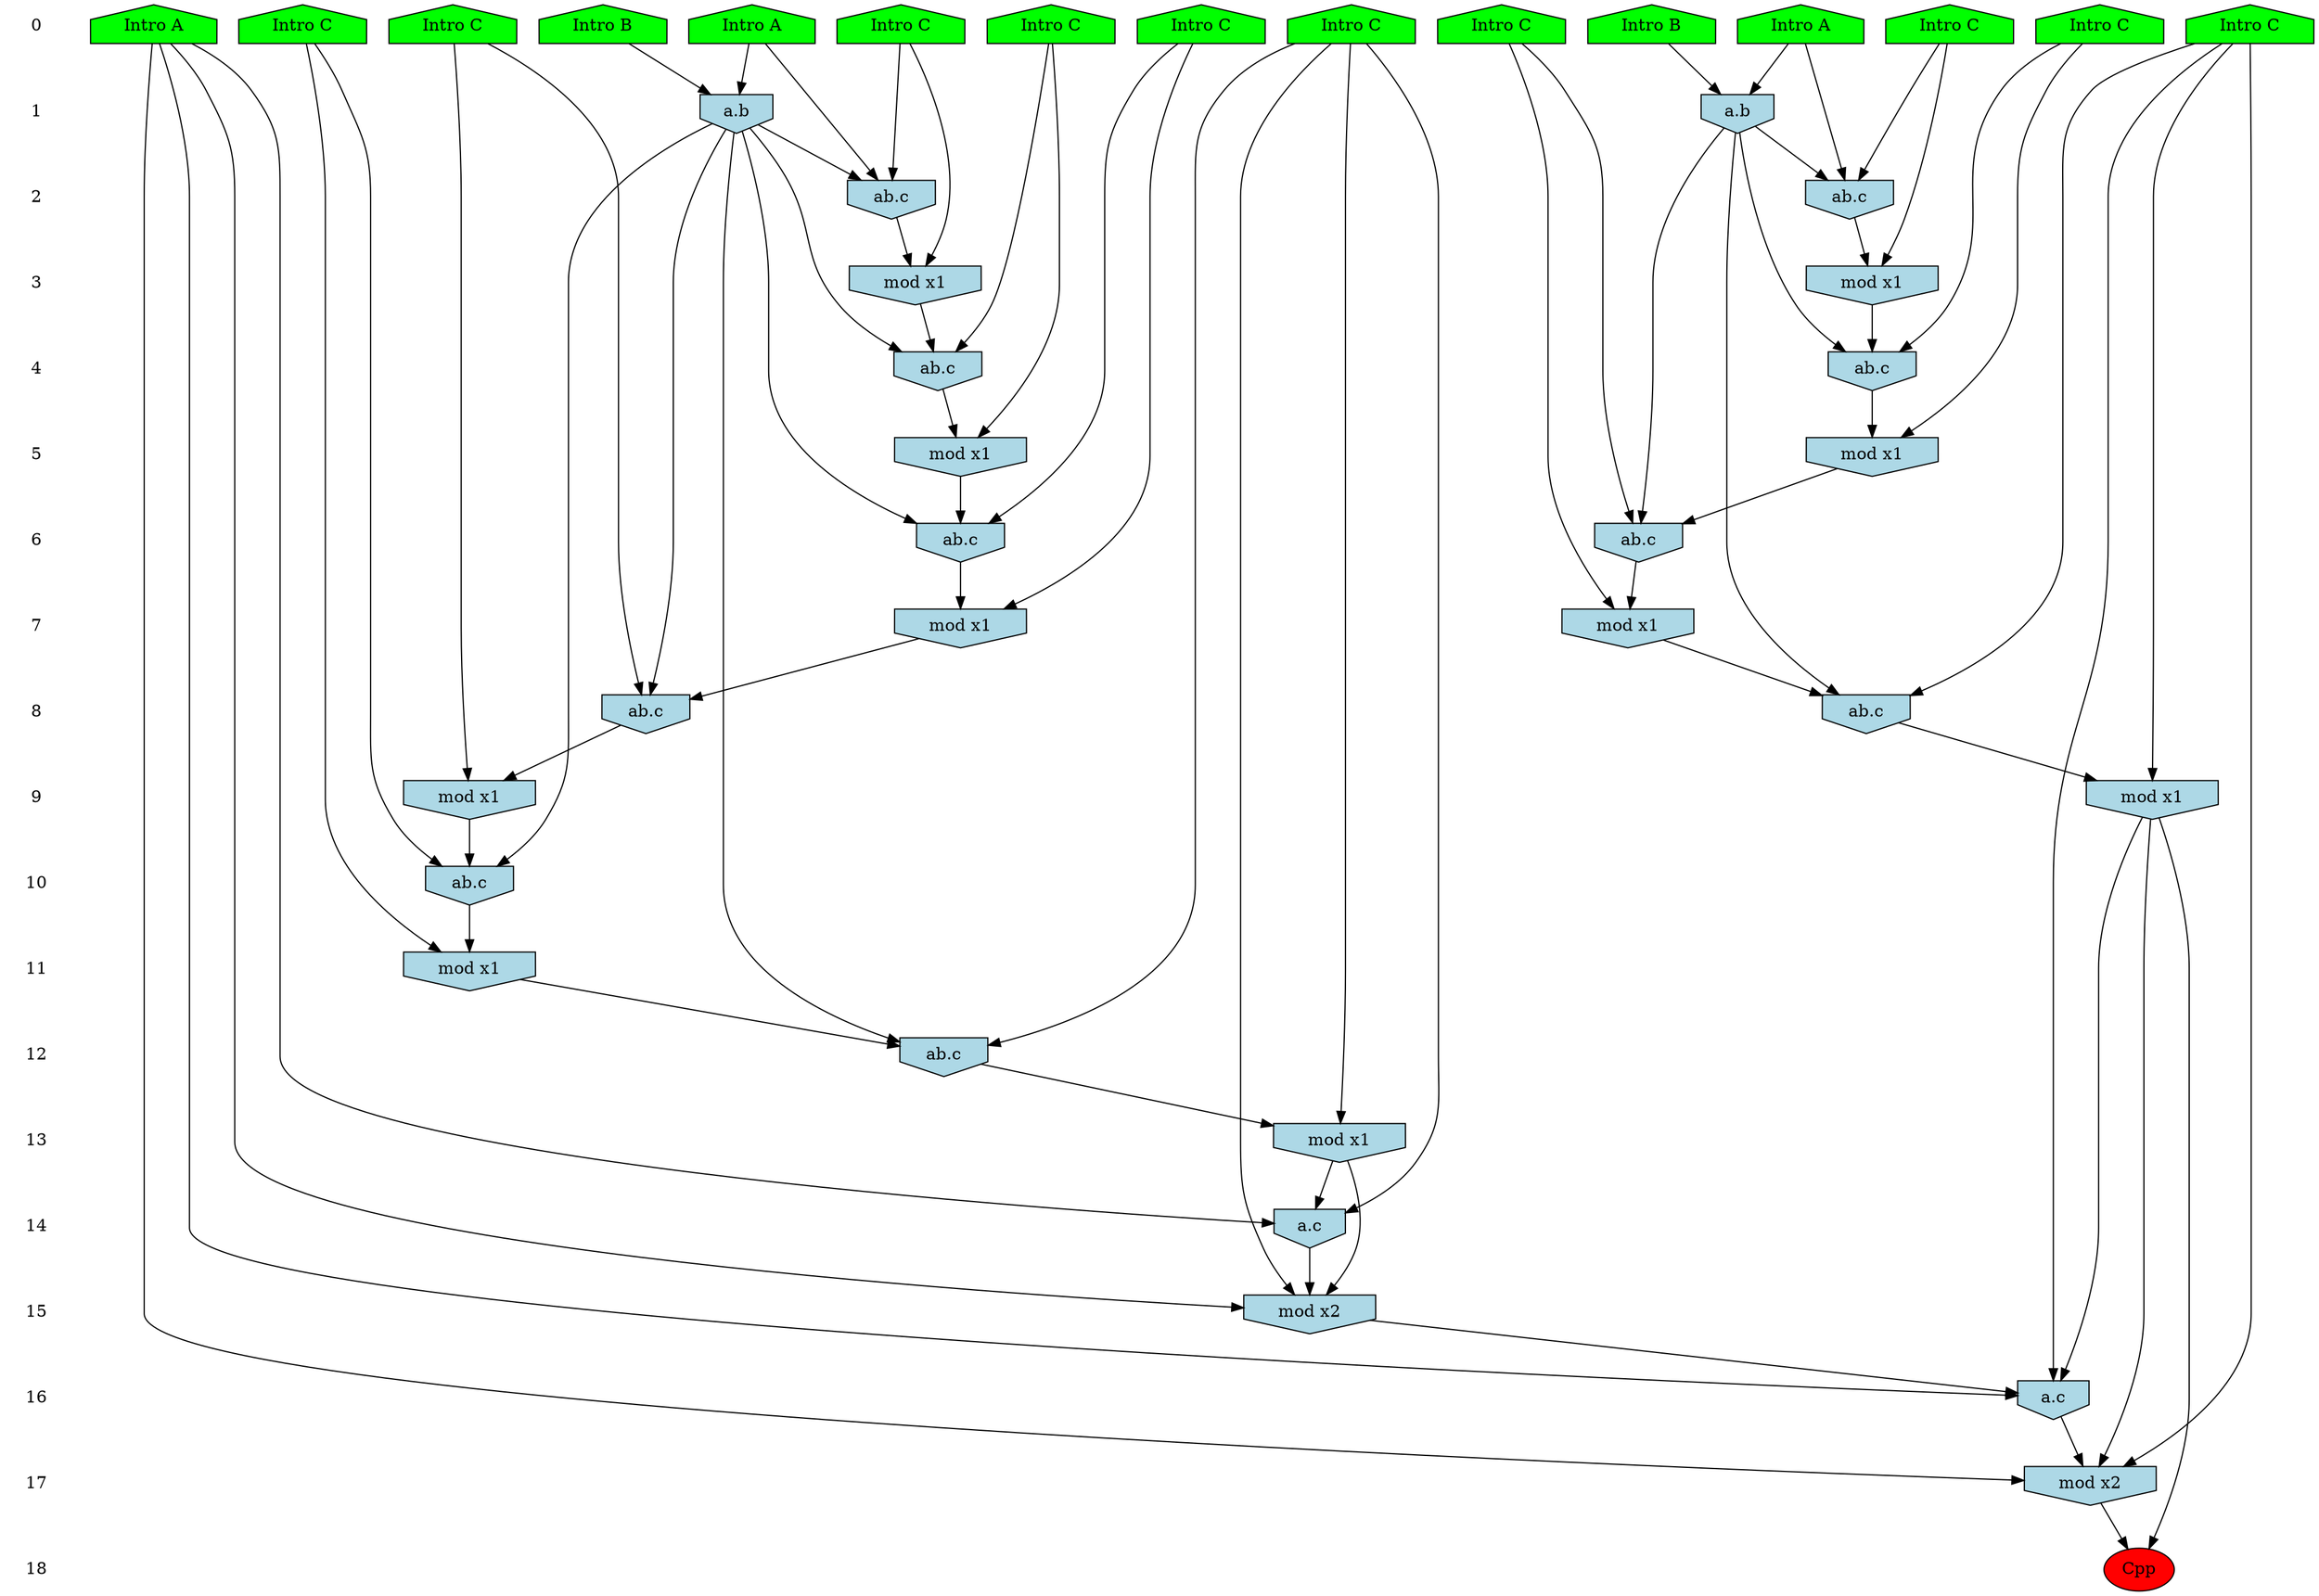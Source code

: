 /* Compression of 1 causal flows obtained in average at 1.883987E+01 t.u */
/* Compressed causal flows were: [3409] */
digraph G{
 ranksep=.5 ; 
{ rank = same ; "0" [shape=plaintext] ; node_1 [label ="Intro A", shape=house, style=filled, fillcolor=green] ;
node_2 [label ="Intro B", shape=house, style=filled, fillcolor=green] ;
node_3 [label ="Intro A", shape=house, style=filled, fillcolor=green] ;
node_4 [label ="Intro B", shape=house, style=filled, fillcolor=green] ;
node_5 [label ="Intro A", shape=house, style=filled, fillcolor=green] ;
node_6 [label ="Intro C", shape=house, style=filled, fillcolor=green] ;
node_7 [label ="Intro C", shape=house, style=filled, fillcolor=green] ;
node_8 [label ="Intro C", shape=house, style=filled, fillcolor=green] ;
node_9 [label ="Intro C", shape=house, style=filled, fillcolor=green] ;
node_10 [label ="Intro C", shape=house, style=filled, fillcolor=green] ;
node_11 [label ="Intro C", shape=house, style=filled, fillcolor=green] ;
node_12 [label ="Intro C", shape=house, style=filled, fillcolor=green] ;
node_13 [label ="Intro C", shape=house, style=filled, fillcolor=green] ;
node_14 [label ="Intro C", shape=house, style=filled, fillcolor=green] ;
node_15 [label ="Intro C", shape=house, style=filled, fillcolor=green] ;
}
{ rank = same ; "1" [shape=plaintext] ; node_16 [label="a.b", shape=invhouse, style=filled, fillcolor = lightblue] ;
node_19 [label="a.b", shape=invhouse, style=filled, fillcolor = lightblue] ;
}
{ rank = same ; "2" [shape=plaintext] ; node_17 [label="ab.c", shape=invhouse, style=filled, fillcolor = lightblue] ;
node_20 [label="ab.c", shape=invhouse, style=filled, fillcolor = lightblue] ;
}
{ rank = same ; "3" [shape=plaintext] ; node_18 [label="mod x1", shape=invhouse, style=filled, fillcolor = lightblue] ;
node_21 [label="mod x1", shape=invhouse, style=filled, fillcolor = lightblue] ;
}
{ rank = same ; "4" [shape=plaintext] ; node_22 [label="ab.c", shape=invhouse, style=filled, fillcolor = lightblue] ;
node_23 [label="ab.c", shape=invhouse, style=filled, fillcolor = lightblue] ;
}
{ rank = same ; "5" [shape=plaintext] ; node_24 [label="mod x1", shape=invhouse, style=filled, fillcolor = lightblue] ;
node_25 [label="mod x1", shape=invhouse, style=filled, fillcolor = lightblue] ;
}
{ rank = same ; "6" [shape=plaintext] ; node_26 [label="ab.c", shape=invhouse, style=filled, fillcolor = lightblue] ;
node_28 [label="ab.c", shape=invhouse, style=filled, fillcolor = lightblue] ;
}
{ rank = same ; "7" [shape=plaintext] ; node_27 [label="mod x1", shape=invhouse, style=filled, fillcolor = lightblue] ;
node_30 [label="mod x1", shape=invhouse, style=filled, fillcolor = lightblue] ;
}
{ rank = same ; "8" [shape=plaintext] ; node_29 [label="ab.c", shape=invhouse, style=filled, fillcolor = lightblue] ;
node_31 [label="ab.c", shape=invhouse, style=filled, fillcolor = lightblue] ;
}
{ rank = same ; "9" [shape=plaintext] ; node_32 [label="mod x1", shape=invhouse, style=filled, fillcolor = lightblue] ;
node_35 [label="mod x1", shape=invhouse, style=filled, fillcolor = lightblue] ;
}
{ rank = same ; "10" [shape=plaintext] ; node_33 [label="ab.c", shape=invhouse, style=filled, fillcolor = lightblue] ;
}
{ rank = same ; "11" [shape=plaintext] ; node_34 [label="mod x1", shape=invhouse, style=filled, fillcolor = lightblue] ;
}
{ rank = same ; "12" [shape=plaintext] ; node_36 [label="ab.c", shape=invhouse, style=filled, fillcolor = lightblue] ;
}
{ rank = same ; "13" [shape=plaintext] ; node_37 [label="mod x1", shape=invhouse, style=filled, fillcolor = lightblue] ;
}
{ rank = same ; "14" [shape=plaintext] ; node_38 [label="a.c", shape=invhouse, style=filled, fillcolor = lightblue] ;
}
{ rank = same ; "15" [shape=plaintext] ; node_39 [label="mod x2", shape=invhouse, style=filled, fillcolor = lightblue] ;
}
{ rank = same ; "16" [shape=plaintext] ; node_40 [label="a.c", shape=invhouse, style=filled, fillcolor = lightblue] ;
}
{ rank = same ; "17" [shape=plaintext] ; node_41 [label="mod x2", shape=invhouse, style=filled, fillcolor = lightblue] ;
}
{ rank = same ; "18" [shape=plaintext] ; node_42 [label ="Cpp", style=filled, fillcolor=red] ;
}
"0" -> "1" [style="invis"]; 
"1" -> "2" [style="invis"]; 
"2" -> "3" [style="invis"]; 
"3" -> "4" [style="invis"]; 
"4" -> "5" [style="invis"]; 
"5" -> "6" [style="invis"]; 
"6" -> "7" [style="invis"]; 
"7" -> "8" [style="invis"]; 
"8" -> "9" [style="invis"]; 
"9" -> "10" [style="invis"]; 
"10" -> "11" [style="invis"]; 
"11" -> "12" [style="invis"]; 
"12" -> "13" [style="invis"]; 
"13" -> "14" [style="invis"]; 
"14" -> "15" [style="invis"]; 
"15" -> "16" [style="invis"]; 
"16" -> "17" [style="invis"]; 
"17" -> "18" [style="invis"]; 
node_2 -> node_16
node_3 -> node_16
node_3 -> node_17
node_12 -> node_17
node_16 -> node_17
node_12 -> node_18
node_17 -> node_18
node_4 -> node_19
node_5 -> node_19
node_5 -> node_20
node_6 -> node_20
node_19 -> node_20
node_6 -> node_21
node_20 -> node_21
node_11 -> node_22
node_16 -> node_22
node_18 -> node_22
node_13 -> node_23
node_19 -> node_23
node_21 -> node_23
node_13 -> node_24
node_23 -> node_24
node_11 -> node_25
node_22 -> node_25
node_14 -> node_26
node_16 -> node_26
node_25 -> node_26
node_14 -> node_27
node_26 -> node_27
node_15 -> node_28
node_19 -> node_28
node_24 -> node_28
node_10 -> node_29
node_16 -> node_29
node_27 -> node_29
node_15 -> node_30
node_28 -> node_30
node_8 -> node_31
node_19 -> node_31
node_30 -> node_31
node_8 -> node_32
node_31 -> node_32
node_7 -> node_33
node_19 -> node_33
node_32 -> node_33
node_7 -> node_34
node_33 -> node_34
node_10 -> node_35
node_29 -> node_35
node_9 -> node_36
node_19 -> node_36
node_34 -> node_36
node_9 -> node_37
node_36 -> node_37
node_1 -> node_38
node_9 -> node_38
node_37 -> node_38
node_1 -> node_39
node_9 -> node_39
node_37 -> node_39
node_38 -> node_39
node_1 -> node_40
node_10 -> node_40
node_35 -> node_40
node_39 -> node_40
node_1 -> node_41
node_10 -> node_41
node_35 -> node_41
node_40 -> node_41
node_35 -> node_42
node_41 -> node_42
}
/*
 Dot generation time: 0.000191
*/